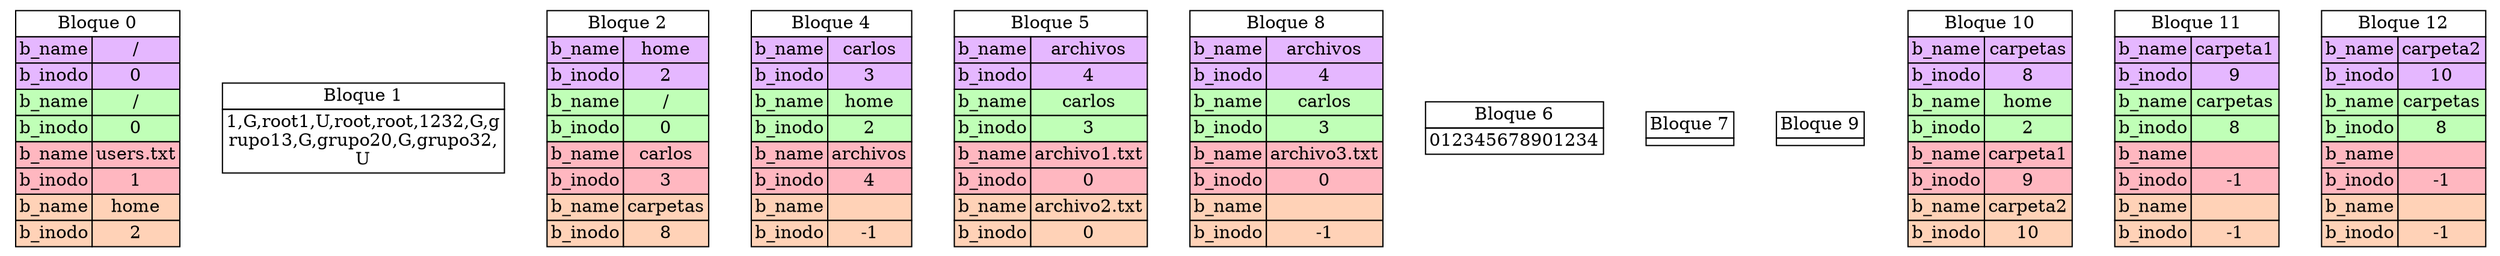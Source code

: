 digraph di{
b_0[ shape=plaintext label=< 
<table border='0' cellborder='1' cellspacing='0'>
<tr><td port="0" colspan="3">Bloque 0</td></tr>
<tr><td bgcolor="#e5b7ff">b_name</td><td bgcolor="#e5b7ff" >/</td></tr>
<tr><td bgcolor="#e5b7ff">b_inodo</td><td bgcolor="#e5b7ff">0</td></tr>
<tr><td bgcolor="#c0ffb7">b_name</td><td bgcolor="#c0ffb7" >/</td></tr>
<tr><td bgcolor="#c0ffb7">b_inodo</td><td bgcolor="#c0ffb7">0</td></tr>
<tr><td bgcolor="#ffb7c0">b_name</td><td bgcolor="#ffb7c0" port="ib128">users.txt</td></tr>
<tr><td bgcolor="#ffb7c0">b_inodo</td><td bgcolor="#ffb7c0">1</td></tr>
<tr><td bgcolor="#ffd2b7">b_name</td><td bgcolor="#ffd2b7" port="ib256">home</td></tr>
<tr><td bgcolor="#ffd2b7">b_inodo</td><td bgcolor="#ffd2b7">2</td></tr>
</table>
>];
b_1[ shape=plaintext label=< 
<table border='0' cellborder='1' cellspacing='0'>
<tr><td port="256">Bloque 1</td></tr>
<tr><td>1,G,root
1,U,root,root,123
2,G,g<br/>rupo1
3,G,grupo2
0,G,grupo3

2,<br/>U</td></tr>
</table>
>];
b_2[ shape=plaintext label=< 
<table border='0' cellborder='1' cellspacing='0'>
<tr><td port="384">Bloque 2</td></tr>
<tr><td>home/carloscarpetas</td></tr>
</table>
>];
b_2[ shape=plaintext label=< 
<table border='0' cellborder='1' cellspacing='0'>
<tr><td port="512" colspan="3">Bloque 2</td></tr>
<tr><td bgcolor="#e5b7ff">b_name</td><td bgcolor="#e5b7ff" >home</td></tr>
<tr><td bgcolor="#e5b7ff">b_inodo</td><td bgcolor="#e5b7ff">2</td></tr>
<tr><td bgcolor="#c0ffb7">b_name</td><td bgcolor="#c0ffb7" port="ib0">/</td></tr>
<tr><td bgcolor="#c0ffb7">b_inodo</td><td bgcolor="#c0ffb7">0</td></tr>
<tr><td bgcolor="#ffb7c0">b_name</td><td bgcolor="#ffb7c0" port="ib384">carlos</td></tr>
<tr><td bgcolor="#ffb7c0">b_inodo</td><td bgcolor="#ffb7c0">3</td></tr>
<tr><td bgcolor="#ffd2b7">b_name</td><td bgcolor="#ffd2b7" port="ib1024">carpetas</td></tr>
<tr><td bgcolor="#ffd2b7">b_inodo</td><td bgcolor="#ffd2b7">8</td></tr>
</table>
>];
b_4[ shape=plaintext label=< 
<table border='0' cellborder='1' cellspacing='0'>
<tr><td port="896" colspan="3">Bloque 4</td></tr>
<tr><td bgcolor="#e5b7ff">b_name</td><td bgcolor="#e5b7ff" >carlos</td></tr>
<tr><td bgcolor="#e5b7ff">b_inodo</td><td bgcolor="#e5b7ff">3</td></tr>
<tr><td bgcolor="#c0ffb7">b_name</td><td bgcolor="#c0ffb7" port="ib256">home</td></tr>
<tr><td bgcolor="#c0ffb7">b_inodo</td><td bgcolor="#c0ffb7">2</td></tr>
<tr><td bgcolor="#ffb7c0">b_name</td><td bgcolor="#ffb7c0" port="ib512">archivos</td></tr>
<tr><td bgcolor="#ffb7c0">b_inodo</td><td bgcolor="#ffb7c0">4</td></tr>
<tr><td bgcolor="#ffd2b7">b_name</td><td bgcolor="#ffd2b7" ></td></tr>
<tr><td bgcolor="#ffd2b7">b_inodo</td><td bgcolor="#ffd2b7">-1</td></tr>
</table>
>];
b_5[ shape=plaintext label=< 
<table border='0' cellborder='1' cellspacing='0'>
<tr><td port="1152" colspan="3">Bloque 5</td></tr>
<tr><td bgcolor="#e5b7ff">b_name</td><td bgcolor="#e5b7ff" >archivos</td></tr>
<tr><td bgcolor="#e5b7ff">b_inodo</td><td bgcolor="#e5b7ff">4</td></tr>
<tr><td bgcolor="#c0ffb7">b_name</td><td bgcolor="#c0ffb7" port="ib384">carlos</td></tr>
<tr><td bgcolor="#c0ffb7">b_inodo</td><td bgcolor="#c0ffb7">3</td></tr>
<tr><td bgcolor="#ffb7c0">b_name</td><td bgcolor="#ffb7c0" port="ib0">archivo1.txt</td></tr>
<tr><td bgcolor="#ffb7c0">b_inodo</td><td bgcolor="#ffb7c0">0</td></tr>
<tr><td bgcolor="#ffd2b7">b_name</td><td bgcolor="#ffd2b7" port="ib0">archivo2.txt</td></tr>
<tr><td bgcolor="#ffd2b7">b_inodo</td><td bgcolor="#ffd2b7">0</td></tr>
</table>
>];
b_8[ shape=plaintext label=< 
<table border='0' cellborder='1' cellspacing='0'>
<tr><td port="1536" colspan="3">Bloque 8</td></tr>
<tr><td bgcolor="#e5b7ff">b_name</td><td bgcolor="#e5b7ff" >archivos</td></tr>
<tr><td bgcolor="#e5b7ff">b_inodo</td><td bgcolor="#e5b7ff">4</td></tr>
<tr><td bgcolor="#c0ffb7">b_name</td><td bgcolor="#c0ffb7" port="ib384">carlos</td></tr>
<tr><td bgcolor="#c0ffb7">b_inodo</td><td bgcolor="#c0ffb7">3</td></tr>
<tr><td bgcolor="#ffb7c0">b_name</td><td bgcolor="#ffb7c0" port="ib0">archivo3.txt</td></tr>
<tr><td bgcolor="#ffb7c0">b_inodo</td><td bgcolor="#ffb7c0">0</td></tr>
<tr><td bgcolor="#ffd2b7">b_name</td><td bgcolor="#ffd2b7" ></td></tr>
<tr><td bgcolor="#ffd2b7">b_inodo</td><td bgcolor="#ffd2b7">-1</td></tr>
</table>
>];
b_6[ shape=plaintext label=< 
<table border='0' cellborder='1' cellspacing='0'>
<tr><td port="1408">Bloque 6</td></tr>
<tr><td>012345678901234</td></tr>
</table>
>];
b_7[ shape=plaintext label=< 
<table border='0' cellborder='1' cellspacing='0'>
<tr><td port="1664">Bloque 7</td></tr>
<tr><td></td></tr>
</table>
>];
b_9[ shape=plaintext label=< 
<table border='0' cellborder='1' cellspacing='0'>
<tr><td port="2048">Bloque 9</td></tr>
<tr><td></td></tr>
</table>
>];
b_10[ shape=plaintext label=< 
<table border='0' cellborder='1' cellspacing='0'>
<tr><td port="2304" colspan="3">Bloque 10</td></tr>
<tr><td bgcolor="#e5b7ff">b_name</td><td bgcolor="#e5b7ff" >carpetas</td></tr>
<tr><td bgcolor="#e5b7ff">b_inodo</td><td bgcolor="#e5b7ff">8</td></tr>
<tr><td bgcolor="#c0ffb7">b_name</td><td bgcolor="#c0ffb7" port="ib256">home</td></tr>
<tr><td bgcolor="#c0ffb7">b_inodo</td><td bgcolor="#c0ffb7">2</td></tr>
<tr><td bgcolor="#ffb7c0">b_name</td><td bgcolor="#ffb7c0" port="ib1152">carpeta1</td></tr>
<tr><td bgcolor="#ffb7c0">b_inodo</td><td bgcolor="#ffb7c0">9</td></tr>
<tr><td bgcolor="#ffd2b7">b_name</td><td bgcolor="#ffd2b7" port="ib1280">carpeta2</td></tr>
<tr><td bgcolor="#ffd2b7">b_inodo</td><td bgcolor="#ffd2b7">10</td></tr>
</table>
>];
b_11[ shape=plaintext label=< 
<table border='0' cellborder='1' cellspacing='0'>
<tr><td port="2560" colspan="3">Bloque 11</td></tr>
<tr><td bgcolor="#e5b7ff">b_name</td><td bgcolor="#e5b7ff" >carpeta1</td></tr>
<tr><td bgcolor="#e5b7ff">b_inodo</td><td bgcolor="#e5b7ff">9</td></tr>
<tr><td bgcolor="#c0ffb7">b_name</td><td bgcolor="#c0ffb7" port="ib1024">carpetas</td></tr>
<tr><td bgcolor="#c0ffb7">b_inodo</td><td bgcolor="#c0ffb7">8</td></tr>
<tr><td bgcolor="#ffb7c0">b_name</td><td bgcolor="#ffb7c0" ></td></tr>
<tr><td bgcolor="#ffb7c0">b_inodo</td><td bgcolor="#ffb7c0">-1</td></tr>
<tr><td bgcolor="#ffd2b7">b_name</td><td bgcolor="#ffd2b7" ></td></tr>
<tr><td bgcolor="#ffd2b7">b_inodo</td><td bgcolor="#ffd2b7">-1</td></tr>
</table>
>];
b_12[ shape=plaintext label=< 
<table border='0' cellborder='1' cellspacing='0'>
<tr><td port="2816" colspan="3">Bloque 12</td></tr>
<tr><td bgcolor="#e5b7ff">b_name</td><td bgcolor="#e5b7ff" >carpeta2</td></tr>
<tr><td bgcolor="#e5b7ff">b_inodo</td><td bgcolor="#e5b7ff">10</td></tr>
<tr><td bgcolor="#c0ffb7">b_name</td><td bgcolor="#c0ffb7" port="ib1024">carpetas</td></tr>
<tr><td bgcolor="#c0ffb7">b_inodo</td><td bgcolor="#c0ffb7">8</td></tr>
<tr><td bgcolor="#ffb7c0">b_name</td><td bgcolor="#ffb7c0" ></td></tr>
<tr><td bgcolor="#ffb7c0">b_inodo</td><td bgcolor="#ffb7c0">-1</td></tr>
<tr><td bgcolor="#ffd2b7">b_name</td><td bgcolor="#ffd2b7" ></td></tr>
<tr><td bgcolor="#ffd2b7">b_inodo</td><td bgcolor="#ffd2b7">-1</td></tr>
</table>
>];
}
